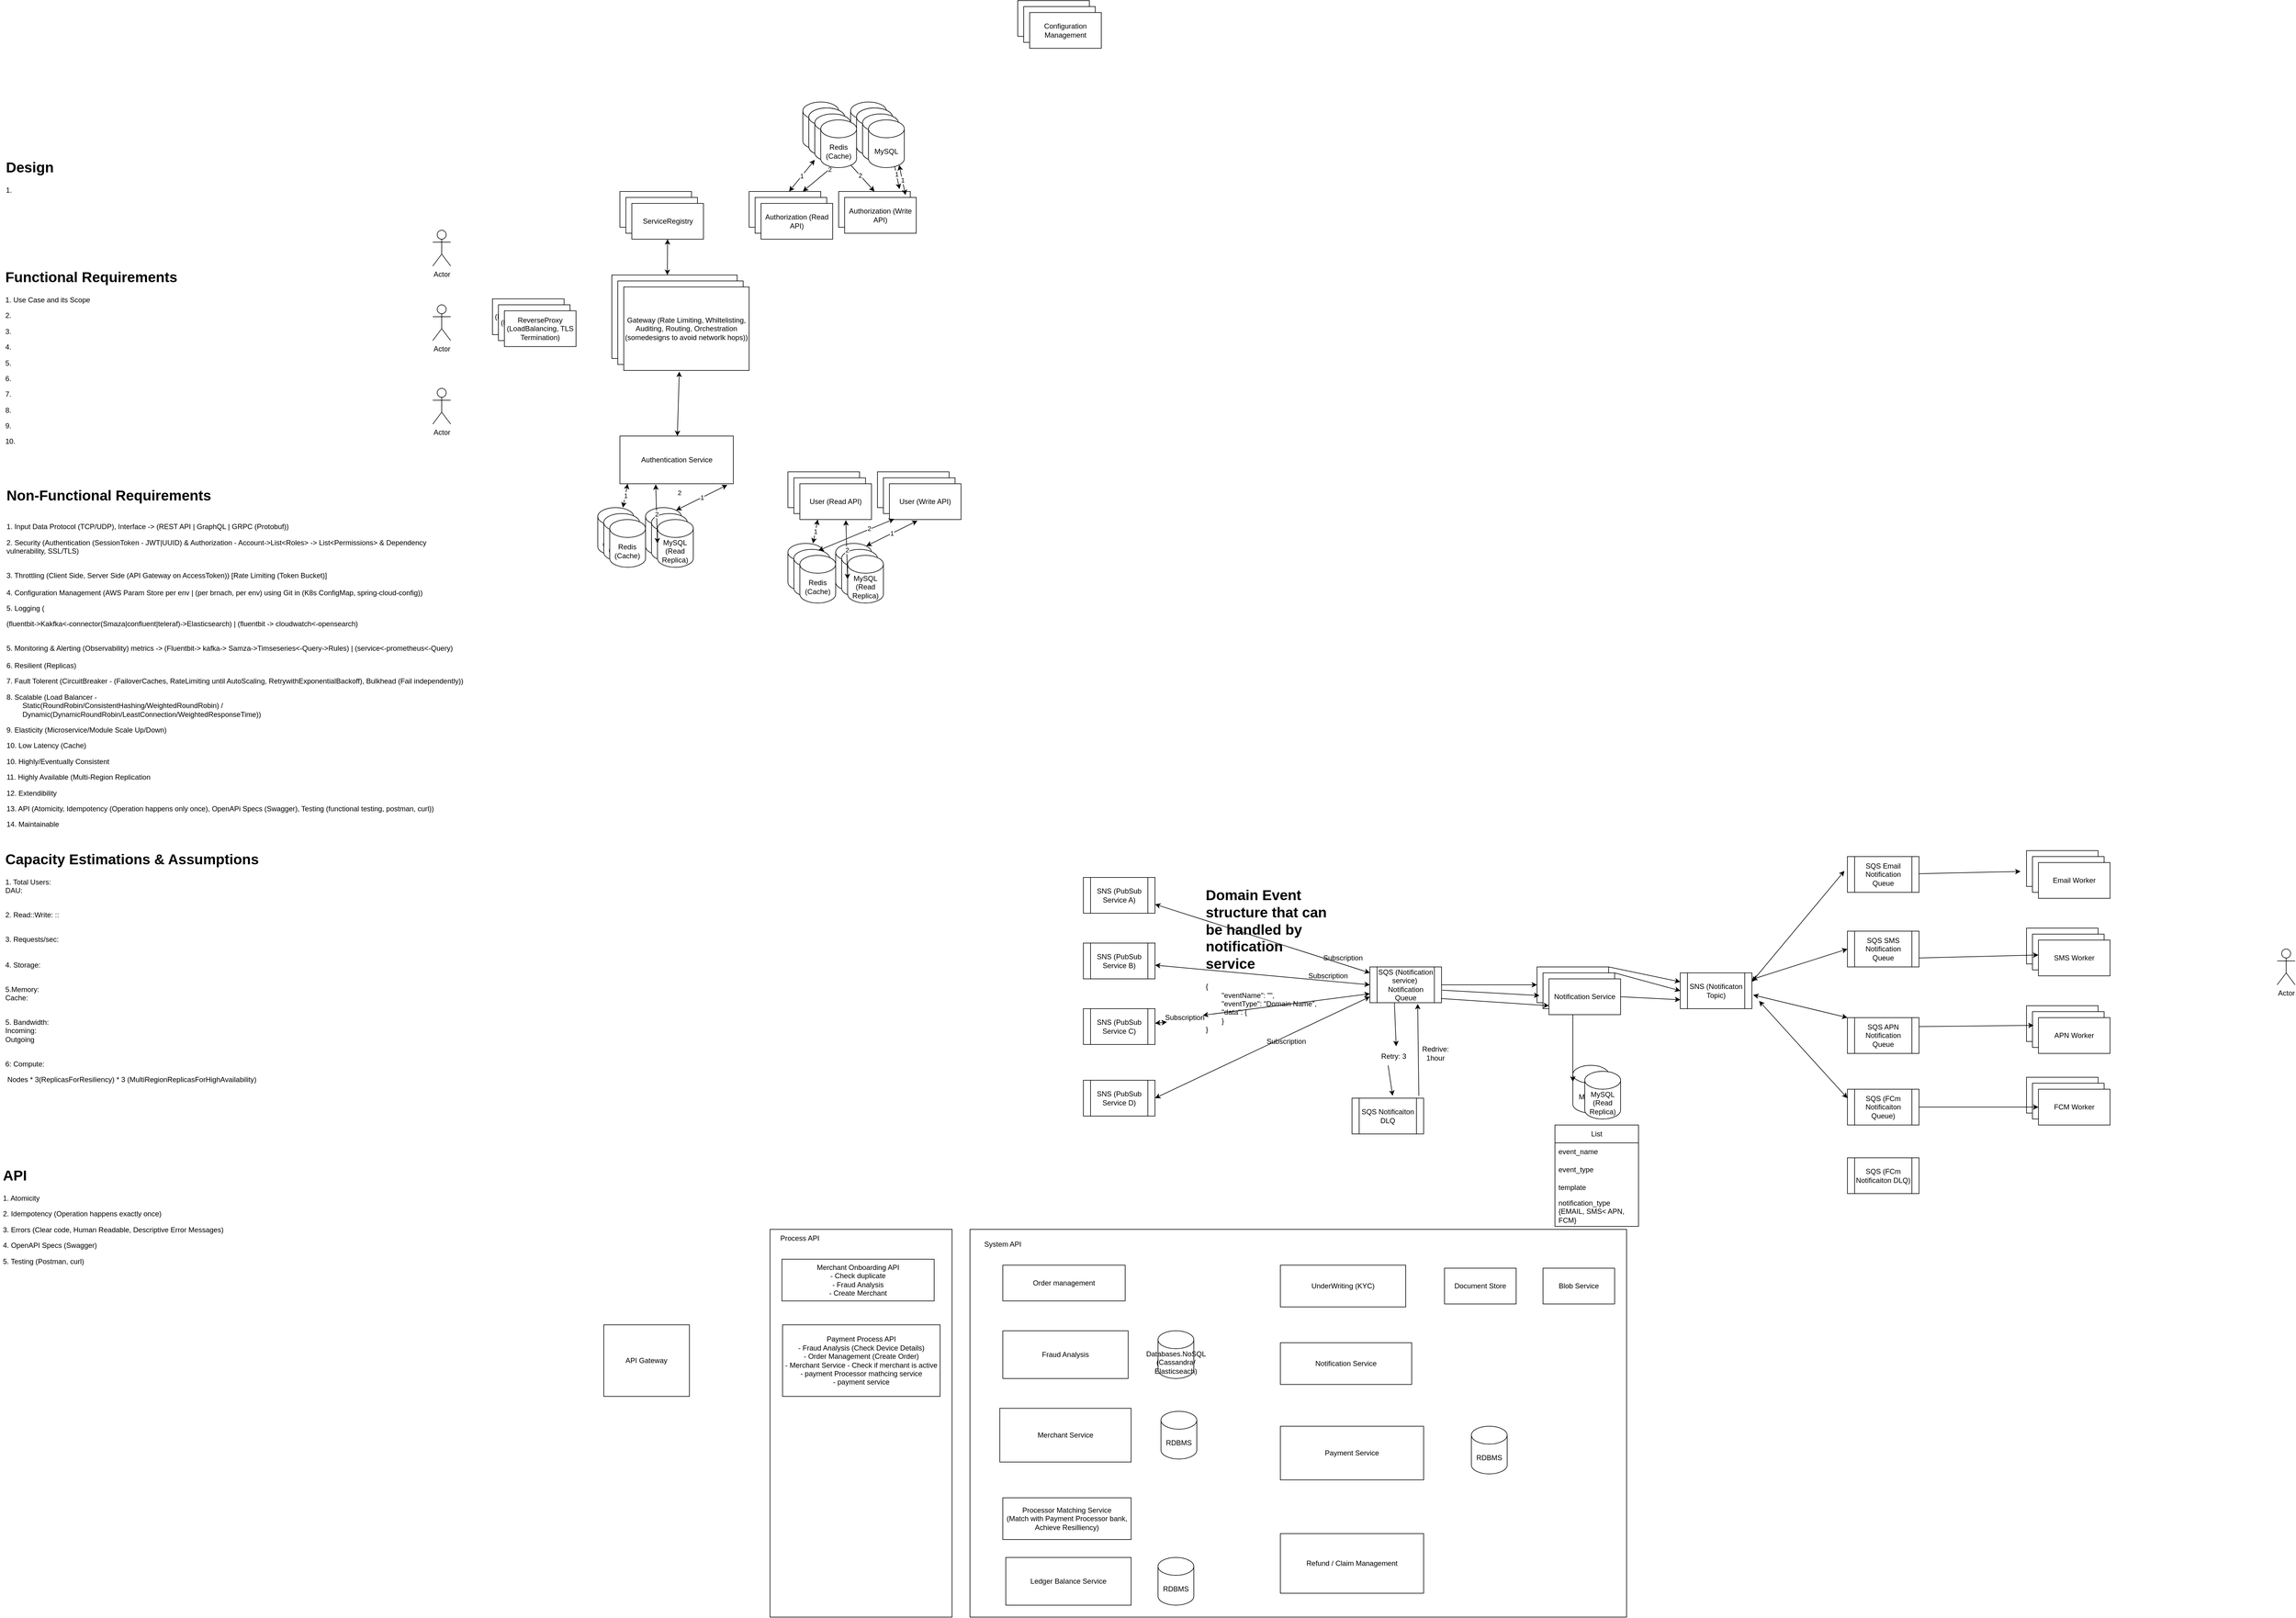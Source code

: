 <mxfile version="24.0.6" type="device">
  <diagram id="5IbY6chEuLYtdWxYGzNw" name="Page-1">
    <mxGraphModel dx="3064" dy="1893" grid="1" gridSize="10" guides="1" tooltips="1" connect="1" arrows="1" fold="1" page="1" pageScale="1" pageWidth="850" pageHeight="1100" math="0" shadow="0">
      <root>
        <mxCell id="0" />
        <mxCell id="1" parent="0" />
        <mxCell id="gwHCqsxIp7rP5MhEEpe_-1" value="API Gateway (Authentication)" style="rounded=0;whiteSpace=wrap;html=1;" parent="1" vertex="1">
          <mxGeometry x="170" y="160" width="210" height="140" as="geometry" />
        </mxCell>
        <mxCell id="gwHCqsxIp7rP5MhEEpe_-2" value="Authorization" style="rounded=0;whiteSpace=wrap;html=1;" parent="1" vertex="1">
          <mxGeometry x="550" y="20" width="120" height="60" as="geometry" />
        </mxCell>
        <mxCell id="gwHCqsxIp7rP5MhEEpe_-3" value="ServiceRegistry" style="rounded=0;whiteSpace=wrap;html=1;" parent="1" vertex="1">
          <mxGeometry x="183.52" y="20" width="120" height="60" as="geometry" />
        </mxCell>
        <mxCell id="gwHCqsxIp7rP5MhEEpe_-4" value="ReverseProxy (LoadBalancing, TLS Termination)" style="rounded=0;whiteSpace=wrap;html=1;" parent="1" vertex="1">
          <mxGeometry x="-30" y="200" width="120" height="60" as="geometry" />
        </mxCell>
        <mxCell id="gwHCqsxIp7rP5MhEEpe_-5" value="ReverseProxy (LoadBalancing, TLS Termination)" style="rounded=0;whiteSpace=wrap;html=1;" parent="1" vertex="1">
          <mxGeometry x="-20" y="210" width="120" height="60" as="geometry" />
        </mxCell>
        <mxCell id="gwHCqsxIp7rP5MhEEpe_-6" value="ReverseProxy (LoadBalancing, TLS Termination)" style="rounded=0;whiteSpace=wrap;html=1;" parent="1" vertex="1">
          <mxGeometry x="-10" y="220" width="120" height="60" as="geometry" />
        </mxCell>
        <mxCell id="gwHCqsxIp7rP5MhEEpe_-7" value="API Gateway (Authentication)" style="rounded=0;whiteSpace=wrap;html=1;" parent="1" vertex="1">
          <mxGeometry x="180" y="170" width="210" height="140" as="geometry" />
        </mxCell>
        <mxCell id="gwHCqsxIp7rP5MhEEpe_-8" value="Gateway (Rate Limiting, Whiltelisting, Auditing, Routing, Orchestration (somedesigns to avoid networlk hops))" style="rounded=0;whiteSpace=wrap;html=1;" parent="1" vertex="1">
          <mxGeometry x="190" y="180" width="210" height="140" as="geometry" />
        </mxCell>
        <mxCell id="gwHCqsxIp7rP5MhEEpe_-9" value="ServiceRegistry" style="rounded=0;whiteSpace=wrap;html=1;" parent="1" vertex="1">
          <mxGeometry x="193.52" y="30" width="120" height="60" as="geometry" />
        </mxCell>
        <mxCell id="gwHCqsxIp7rP5MhEEpe_-10" value="ServiceRegistry" style="rounded=0;whiteSpace=wrap;html=1;" parent="1" vertex="1">
          <mxGeometry x="203.52" y="40" width="120" height="60" as="geometry" />
        </mxCell>
        <mxCell id="gwHCqsxIp7rP5MhEEpe_-11" value="Authorization (Write API)" style="rounded=0;whiteSpace=wrap;html=1;" parent="1" vertex="1">
          <mxGeometry x="560" y="30" width="120" height="60" as="geometry" />
        </mxCell>
        <mxCell id="gwHCqsxIp7rP5MhEEpe_-13" value="User" style="rounded=0;whiteSpace=wrap;html=1;" parent="1" vertex="1">
          <mxGeometry x="465" y="490" width="120" height="60" as="geometry" />
        </mxCell>
        <mxCell id="gwHCqsxIp7rP5MhEEpe_-14" value="User" style="rounded=0;whiteSpace=wrap;html=1;" parent="1" vertex="1">
          <mxGeometry x="475" y="500" width="120" height="60" as="geometry" />
        </mxCell>
        <mxCell id="gwHCqsxIp7rP5MhEEpe_-15" value="User (Read API)" style="rounded=0;whiteSpace=wrap;html=1;" parent="1" vertex="1">
          <mxGeometry x="485" y="510" width="120" height="60" as="geometry" />
        </mxCell>
        <mxCell id="gwHCqsxIp7rP5MhEEpe_-16" value="MySQL" style="shape=cylinder3;whiteSpace=wrap;html=1;boundedLbl=1;backgroundOutline=1;size=15;" parent="1" vertex="1">
          <mxGeometry x="570" y="-130" width="60" height="80" as="geometry" />
        </mxCell>
        <mxCell id="gwHCqsxIp7rP5MhEEpe_-18" value="Redis (Cache)" style="shape=cylinder3;whiteSpace=wrap;html=1;boundedLbl=1;backgroundOutline=1;size=15;" parent="1" vertex="1">
          <mxGeometry x="490" y="-130" width="60" height="80" as="geometry" />
        </mxCell>
        <mxCell id="gwHCqsxIp7rP5MhEEpe_-22" value="MySQL" style="shape=cylinder3;whiteSpace=wrap;html=1;boundedLbl=1;backgroundOutline=1;size=15;" parent="1" vertex="1">
          <mxGeometry x="580" y="-120" width="60" height="80" as="geometry" />
        </mxCell>
        <mxCell id="gwHCqsxIp7rP5MhEEpe_-23" value="Redis (Cache)" style="shape=cylinder3;whiteSpace=wrap;html=1;boundedLbl=1;backgroundOutline=1;size=15;" parent="1" vertex="1">
          <mxGeometry x="500" y="-120" width="60" height="80" as="geometry" />
        </mxCell>
        <mxCell id="gwHCqsxIp7rP5MhEEpe_-24" value="MySQL" style="shape=cylinder3;whiteSpace=wrap;html=1;boundedLbl=1;backgroundOutline=1;size=15;" parent="1" vertex="1">
          <mxGeometry x="590" y="-110" width="60" height="80" as="geometry" />
        </mxCell>
        <mxCell id="gwHCqsxIp7rP5MhEEpe_-25" value="Redis (Cache)" style="shape=cylinder3;whiteSpace=wrap;html=1;boundedLbl=1;backgroundOutline=1;size=15;" parent="1" vertex="1">
          <mxGeometry x="510" y="-110" width="60" height="80" as="geometry" />
        </mxCell>
        <mxCell id="gwHCqsxIp7rP5MhEEpe_-55" value="Authorization" style="rounded=0;whiteSpace=wrap;html=1;" parent="1" vertex="1">
          <mxGeometry x="400" y="20" width="120" height="60" as="geometry" />
        </mxCell>
        <mxCell id="gwHCqsxIp7rP5MhEEpe_-56" value="Authorization" style="rounded=0;whiteSpace=wrap;html=1;" parent="1" vertex="1">
          <mxGeometry x="410" y="30" width="120" height="60" as="geometry" />
        </mxCell>
        <mxCell id="gwHCqsxIp7rP5MhEEpe_-57" value="Authorization (Read API)" style="rounded=0;whiteSpace=wrap;html=1;" parent="1" vertex="1">
          <mxGeometry x="420" y="40" width="120" height="60" as="geometry" />
        </mxCell>
        <mxCell id="gwHCqsxIp7rP5MhEEpe_-58" value="1" style="endArrow=classic;startArrow=classic;html=1;rounded=0;exitX=0.85;exitY=-0.067;exitDx=0;exitDy=0;exitPerimeter=0;entryX=0.855;entryY=1;entryDx=0;entryDy=-4.35;entryPerimeter=0;" parent="1" source="gwHCqsxIp7rP5MhEEpe_-2" target="gwHCqsxIp7rP5MhEEpe_-24" edge="1">
          <mxGeometry width="50" height="50" relative="1" as="geometry">
            <mxPoint x="660" y="-30" as="sourcePoint" />
            <mxPoint x="710" y="-80" as="targetPoint" />
          </mxGeometry>
        </mxCell>
        <mxCell id="gwHCqsxIp7rP5MhEEpe_-59" value="1" style="endArrow=classic;startArrow=classic;html=1;rounded=0;exitX=0.558;exitY=0;exitDx=0;exitDy=0;exitPerimeter=0;" parent="1" source="gwHCqsxIp7rP5MhEEpe_-55" target="gwHCqsxIp7rP5MhEEpe_-25" edge="1">
          <mxGeometry width="50" height="50" relative="1" as="geometry">
            <mxPoint x="660" y="-30" as="sourcePoint" />
            <mxPoint x="710" y="-80" as="targetPoint" />
          </mxGeometry>
        </mxCell>
        <mxCell id="gwHCqsxIp7rP5MhEEpe_-60" value="2" style="endArrow=classic;startArrow=classic;html=1;rounded=0;exitX=0.75;exitY=0;exitDx=0;exitDy=0;entryX=0;entryY=1;entryDx=0;entryDy=-15;entryPerimeter=0;" parent="1" source="gwHCqsxIp7rP5MhEEpe_-55" target="gwHCqsxIp7rP5MhEEpe_-22" edge="1">
          <mxGeometry width="50" height="50" relative="1" as="geometry">
            <mxPoint x="660" y="-30" as="sourcePoint" />
            <mxPoint x="710" y="-80" as="targetPoint" />
          </mxGeometry>
        </mxCell>
        <mxCell id="gwHCqsxIp7rP5MhEEpe_-61" value="2" style="endArrow=classic;startArrow=classic;html=1;rounded=0;exitX=0.5;exitY=0;exitDx=0;exitDy=0;entryX=0.855;entryY=1;entryDx=0;entryDy=-4.35;entryPerimeter=0;" parent="1" source="gwHCqsxIp7rP5MhEEpe_-2" target="gwHCqsxIp7rP5MhEEpe_-25" edge="1">
          <mxGeometry width="50" height="50" relative="1" as="geometry">
            <mxPoint x="660" y="-30" as="sourcePoint" />
            <mxPoint x="710" y="-80" as="targetPoint" />
          </mxGeometry>
        </mxCell>
        <mxCell id="gwHCqsxIp7rP5MhEEpe_-63" value="MySQL" style="shape=cylinder3;whiteSpace=wrap;html=1;boundedLbl=1;backgroundOutline=1;size=15;" parent="1" vertex="1">
          <mxGeometry x="580" y="-120" width="60" height="80" as="geometry" />
        </mxCell>
        <mxCell id="gwHCqsxIp7rP5MhEEpe_-64" value="Redis (Cache)" style="shape=cylinder3;whiteSpace=wrap;html=1;boundedLbl=1;backgroundOutline=1;size=15;" parent="1" vertex="1">
          <mxGeometry x="500" y="-120" width="60" height="80" as="geometry" />
        </mxCell>
        <mxCell id="gwHCqsxIp7rP5MhEEpe_-65" value="MySQL" style="shape=cylinder3;whiteSpace=wrap;html=1;boundedLbl=1;backgroundOutline=1;size=15;" parent="1" vertex="1">
          <mxGeometry x="590" y="-110" width="60" height="80" as="geometry" />
        </mxCell>
        <mxCell id="gwHCqsxIp7rP5MhEEpe_-66" value="Redis (Cache)" style="shape=cylinder3;whiteSpace=wrap;html=1;boundedLbl=1;backgroundOutline=1;size=15;" parent="1" vertex="1">
          <mxGeometry x="510" y="-110" width="60" height="80" as="geometry" />
        </mxCell>
        <mxCell id="gwHCqsxIp7rP5MhEEpe_-67" value="MySQL" style="shape=cylinder3;whiteSpace=wrap;html=1;boundedLbl=1;backgroundOutline=1;size=15;" parent="1" vertex="1">
          <mxGeometry x="600" y="-100" width="60" height="80" as="geometry" />
        </mxCell>
        <mxCell id="gwHCqsxIp7rP5MhEEpe_-68" value="Redis (Cache)" style="shape=cylinder3;whiteSpace=wrap;html=1;boundedLbl=1;backgroundOutline=1;size=15;" parent="1" vertex="1">
          <mxGeometry x="520" y="-100" width="60" height="80" as="geometry" />
        </mxCell>
        <mxCell id="gwHCqsxIp7rP5MhEEpe_-69" value="1" style="endArrow=classic;startArrow=classic;html=1;rounded=0;exitX=0.85;exitY=-0.067;exitDx=0;exitDy=0;exitPerimeter=0;entryX=0.855;entryY=1;entryDx=0;entryDy=-4.35;entryPerimeter=0;" parent="1" target="gwHCqsxIp7rP5MhEEpe_-67" edge="1">
          <mxGeometry width="50" height="50" relative="1" as="geometry">
            <mxPoint x="662" y="25.98" as="sourcePoint" />
            <mxPoint x="720" y="-70" as="targetPoint" />
          </mxGeometry>
        </mxCell>
        <mxCell id="gwHCqsxIp7rP5MhEEpe_-70" value="MySQL" style="shape=cylinder3;whiteSpace=wrap;html=1;boundedLbl=1;backgroundOutline=1;size=15;" parent="1" vertex="1">
          <mxGeometry x="545" y="610" width="60" height="80" as="geometry" />
        </mxCell>
        <mxCell id="gwHCqsxIp7rP5MhEEpe_-71" value="Redis (Cache)" style="shape=cylinder3;whiteSpace=wrap;html=1;boundedLbl=1;backgroundOutline=1;size=15;" parent="1" vertex="1">
          <mxGeometry x="465" y="610" width="60" height="80" as="geometry" />
        </mxCell>
        <mxCell id="gwHCqsxIp7rP5MhEEpe_-72" value="MySQL" style="shape=cylinder3;whiteSpace=wrap;html=1;boundedLbl=1;backgroundOutline=1;size=15;" parent="1" vertex="1">
          <mxGeometry x="555" y="620" width="60" height="80" as="geometry" />
        </mxCell>
        <mxCell id="gwHCqsxIp7rP5MhEEpe_-73" value="Redis (Cache)" style="shape=cylinder3;whiteSpace=wrap;html=1;boundedLbl=1;backgroundOutline=1;size=15;" parent="1" vertex="1">
          <mxGeometry x="475" y="620" width="60" height="80" as="geometry" />
        </mxCell>
        <mxCell id="gwHCqsxIp7rP5MhEEpe_-74" value="MySQL (Read Replica)" style="shape=cylinder3;whiteSpace=wrap;html=1;boundedLbl=1;backgroundOutline=1;size=15;" parent="1" vertex="1">
          <mxGeometry x="565" y="630" width="60" height="80" as="geometry" />
        </mxCell>
        <mxCell id="gwHCqsxIp7rP5MhEEpe_-75" value="Redis (Cache)" style="shape=cylinder3;whiteSpace=wrap;html=1;boundedLbl=1;backgroundOutline=1;size=15;" parent="1" vertex="1">
          <mxGeometry x="485" y="630" width="60" height="80" as="geometry" />
        </mxCell>
        <mxCell id="gwHCqsxIp7rP5MhEEpe_-77" value="1" style="endArrow=classic;startArrow=classic;html=1;rounded=0;exitX=0.7;exitY=0;exitDx=0;exitDy=0;exitPerimeter=0;entryX=0.25;entryY=1;entryDx=0;entryDy=0;" parent="1" source="gwHCqsxIp7rP5MhEEpe_-71" target="gwHCqsxIp7rP5MhEEpe_-15" edge="1">
          <mxGeometry width="50" height="50" relative="1" as="geometry">
            <mxPoint x="965" y="460" as="sourcePoint" />
            <mxPoint x="1015" y="410" as="targetPoint" />
          </mxGeometry>
        </mxCell>
        <mxCell id="gwHCqsxIp7rP5MhEEpe_-79" value="User" style="rounded=0;whiteSpace=wrap;html=1;" parent="1" vertex="1">
          <mxGeometry x="615" y="490" width="120" height="60" as="geometry" />
        </mxCell>
        <mxCell id="gwHCqsxIp7rP5MhEEpe_-80" value="User" style="rounded=0;whiteSpace=wrap;html=1;" parent="1" vertex="1">
          <mxGeometry x="625" y="500" width="120" height="60" as="geometry" />
        </mxCell>
        <mxCell id="gwHCqsxIp7rP5MhEEpe_-81" value="User (Write API)" style="rounded=0;whiteSpace=wrap;html=1;" parent="1" vertex="1">
          <mxGeometry x="635" y="510" width="120" height="60" as="geometry" />
        </mxCell>
        <mxCell id="gwHCqsxIp7rP5MhEEpe_-82" value="1" style="endArrow=classic;startArrow=classic;html=1;rounded=0;exitX=0.855;exitY=0;exitDx=0;exitDy=4.35;exitPerimeter=0;entryX=0.392;entryY=1.033;entryDx=0;entryDy=0;entryPerimeter=0;" parent="1" source="gwHCqsxIp7rP5MhEEpe_-70" target="gwHCqsxIp7rP5MhEEpe_-81" edge="1">
          <mxGeometry width="50" height="50" relative="1" as="geometry">
            <mxPoint x="965" y="550" as="sourcePoint" />
            <mxPoint x="1015" y="500" as="targetPoint" />
          </mxGeometry>
        </mxCell>
        <mxCell id="gwHCqsxIp7rP5MhEEpe_-83" value="2" style="endArrow=classic;startArrow=classic;html=1;rounded=0;entryX=0.642;entryY=1.017;entryDx=0;entryDy=0;entryPerimeter=0;exitX=0;exitY=0.5;exitDx=0;exitDy=0;exitPerimeter=0;" parent="1" source="gwHCqsxIp7rP5MhEEpe_-74" target="gwHCqsxIp7rP5MhEEpe_-15" edge="1">
          <mxGeometry width="50" height="50" relative="1" as="geometry">
            <mxPoint x="965" y="550" as="sourcePoint" />
            <mxPoint x="1015" y="500" as="targetPoint" />
          </mxGeometry>
        </mxCell>
        <mxCell id="gwHCqsxIp7rP5MhEEpe_-84" value="" style="endArrow=classic;startArrow=classic;html=1;rounded=0;exitX=0.683;exitY=0.025;exitDx=0;exitDy=0;exitPerimeter=0;entryX=0.067;entryY=0.983;entryDx=0;entryDy=0;entryPerimeter=0;" parent="1" source="gwHCqsxIp7rP5MhEEpe_-73" target="gwHCqsxIp7rP5MhEEpe_-81" edge="1">
          <mxGeometry width="50" height="50" relative="1" as="geometry">
            <mxPoint x="965" y="550" as="sourcePoint" />
            <mxPoint x="1015" y="500" as="targetPoint" />
          </mxGeometry>
        </mxCell>
        <mxCell id="gwHCqsxIp7rP5MhEEpe_-85" value="2" style="edgeLabel;html=1;align=center;verticalAlign=middle;resizable=0;points=[];" parent="gwHCqsxIp7rP5MhEEpe_-84" vertex="1" connectable="0">
          <mxGeometry x="0.352" y="2" relative="1" as="geometry">
            <mxPoint as="offset" />
          </mxGeometry>
        </mxCell>
        <mxCell id="gwHCqsxIp7rP5MhEEpe_-108" value="Authentication Service" style="rounded=0;whiteSpace=wrap;html=1;" parent="1" vertex="1">
          <mxGeometry x="183.52" y="430" width="190" height="80" as="geometry" />
        </mxCell>
        <mxCell id="gwHCqsxIp7rP5MhEEpe_-109" value="MySQL" style="shape=cylinder3;whiteSpace=wrap;html=1;boundedLbl=1;backgroundOutline=1;size=15;" parent="1" vertex="1">
          <mxGeometry x="226.48" y="550" width="60" height="80" as="geometry" />
        </mxCell>
        <mxCell id="gwHCqsxIp7rP5MhEEpe_-110" value="Redis (Cache)" style="shape=cylinder3;whiteSpace=wrap;html=1;boundedLbl=1;backgroundOutline=1;size=15;" parent="1" vertex="1">
          <mxGeometry x="146.48" y="550" width="60" height="80" as="geometry" />
        </mxCell>
        <mxCell id="gwHCqsxIp7rP5MhEEpe_-111" value="MySQL" style="shape=cylinder3;whiteSpace=wrap;html=1;boundedLbl=1;backgroundOutline=1;size=15;" parent="1" vertex="1">
          <mxGeometry x="236.48" y="560" width="60" height="80" as="geometry" />
        </mxCell>
        <mxCell id="gwHCqsxIp7rP5MhEEpe_-112" value="Redis (Cache)" style="shape=cylinder3;whiteSpace=wrap;html=1;boundedLbl=1;backgroundOutline=1;size=15;" parent="1" vertex="1">
          <mxGeometry x="156.48" y="560" width="60" height="80" as="geometry" />
        </mxCell>
        <mxCell id="gwHCqsxIp7rP5MhEEpe_-113" value="MySQL (Read Replica)" style="shape=cylinder3;whiteSpace=wrap;html=1;boundedLbl=1;backgroundOutline=1;size=15;" parent="1" vertex="1">
          <mxGeometry x="246.48" y="570" width="60" height="80" as="geometry" />
        </mxCell>
        <mxCell id="gwHCqsxIp7rP5MhEEpe_-114" value="Redis (Cache)" style="shape=cylinder3;whiteSpace=wrap;html=1;boundedLbl=1;backgroundOutline=1;size=15;" parent="1" vertex="1">
          <mxGeometry x="166.48" y="570" width="60" height="80" as="geometry" />
        </mxCell>
        <mxCell id="gwHCqsxIp7rP5MhEEpe_-115" value="1" style="endArrow=classic;startArrow=classic;html=1;rounded=0;exitX=0.7;exitY=0;exitDx=0;exitDy=0;exitPerimeter=0;entryX=0.25;entryY=1;entryDx=0;entryDy=0;" parent="1" source="gwHCqsxIp7rP5MhEEpe_-110" edge="1">
          <mxGeometry width="50" height="50" relative="1" as="geometry">
            <mxPoint x="646.48" y="400" as="sourcePoint" />
            <mxPoint x="196.48" y="510" as="targetPoint" />
          </mxGeometry>
        </mxCell>
        <mxCell id="gwHCqsxIp7rP5MhEEpe_-116" value="1" style="endArrow=classic;startArrow=classic;html=1;rounded=0;exitX=0.855;exitY=0;exitDx=0;exitDy=4.35;exitPerimeter=0;entryX=0.392;entryY=1.033;entryDx=0;entryDy=0;entryPerimeter=0;" parent="1" source="gwHCqsxIp7rP5MhEEpe_-109" edge="1">
          <mxGeometry width="50" height="50" relative="1" as="geometry">
            <mxPoint x="646.48" y="490" as="sourcePoint" />
            <mxPoint x="363.52" y="511.98" as="targetPoint" />
          </mxGeometry>
        </mxCell>
        <mxCell id="gwHCqsxIp7rP5MhEEpe_-117" value="2" style="endArrow=classic;startArrow=classic;html=1;rounded=0;entryX=0.642;entryY=1.017;entryDx=0;entryDy=0;entryPerimeter=0;exitX=0;exitY=0.5;exitDx=0;exitDy=0;exitPerimeter=0;" parent="1" source="gwHCqsxIp7rP5MhEEpe_-113" edge="1">
          <mxGeometry width="50" height="50" relative="1" as="geometry">
            <mxPoint x="646.48" y="490" as="sourcePoint" />
            <mxPoint x="243.52" y="511.02" as="targetPoint" />
          </mxGeometry>
        </mxCell>
        <mxCell id="gwHCqsxIp7rP5MhEEpe_-118" value="2" style="edgeLabel;html=1;align=center;verticalAlign=middle;resizable=0;points=[];" parent="1" vertex="1" connectable="0">
          <mxGeometry x="282.517" y="524.34" as="geometry" />
        </mxCell>
        <mxCell id="gwHCqsxIp7rP5MhEEpe_-119" value="" style="endArrow=classic;startArrow=classic;html=1;rounded=0;exitX=0.443;exitY=0;exitDx=0;exitDy=0;exitPerimeter=0;" parent="1" source="gwHCqsxIp7rP5MhEEpe_-1" target="gwHCqsxIp7rP5MhEEpe_-10" edge="1">
          <mxGeometry width="50" height="50" relative="1" as="geometry">
            <mxPoint x="670" y="270" as="sourcePoint" />
            <mxPoint x="720" y="220" as="targetPoint" />
          </mxGeometry>
        </mxCell>
        <mxCell id="kbgFcAGoHfSZG_7xuQN--1" value="&lt;h1&gt;Functional Requirements&lt;br&gt;&lt;/h1&gt;&lt;p&gt;1. Use Case and its Scope&lt;/p&gt;&lt;p&gt;2.&lt;/p&gt;&lt;p&gt;3.&lt;/p&gt;&lt;p&gt;4.&lt;/p&gt;&lt;p&gt;5.&lt;/p&gt;&lt;p&gt;6.&lt;/p&gt;&lt;p&gt;7.&lt;/p&gt;&lt;p&gt;8.&lt;/p&gt;&lt;p&gt;9.&lt;/p&gt;&lt;p&gt;10.&lt;/p&gt;&lt;p&gt;&lt;br&gt;&lt;/p&gt;" style="text;html=1;strokeColor=none;fillColor=none;spacing=5;spacingTop=-20;whiteSpace=wrap;overflow=hidden;rounded=0;" parent="1" vertex="1">
          <mxGeometry x="-851" y="144" width="650" height="355" as="geometry" />
        </mxCell>
        <mxCell id="kbgFcAGoHfSZG_7xuQN--2" value="&lt;h1&gt;Non-Functional Requirements&lt;br&gt;&lt;/h1&gt;&lt;div&gt;&lt;br&gt;&lt;/div&gt;&lt;div&gt;1. Input Data Protocol (TCP/UDP), Interface -&amp;gt; (REST API | GraphQL | GRPC (Protobuf))&lt;/div&gt;&lt;p&gt;2. Security (Authentication (SessionToken - JWT|UUID) &amp;amp; Authorization - Account-&amp;gt;List&amp;lt;Roles&amp;gt; -&amp;gt; List&amp;lt;Permissions&amp;gt; &amp;amp; Dependency vulnerability, SSL/TLS)&lt;/p&gt;&lt;p&gt;&lt;br&gt;3. Throttling (Client Side, Server Side (API Gateway on AccessToken)) [Rate Limiting (Token Bucket)]&lt;br&gt;&lt;br&gt;4. Configuration Management (AWS Param Store per env | (per brnach, per env) using Git in (K8s ConfigMap, spring-cloud-config))&lt;/p&gt;&lt;p&gt;5. Logging (&amp;nbsp;&amp;nbsp;&lt;/p&gt;(fluentbit-&amp;gt;Kakfka&amp;lt;-connector(Smaza|confluent|teleraf)-&amp;gt;Elasticsearch) | (fluentbit -&amp;gt; cloudwatch&amp;lt;-opensearch&lt;span style=&quot;background-color: initial;&quot;&gt;)&lt;/span&gt;&lt;br&gt;&lt;p&gt;&lt;br&gt;5. Monitoring &amp;amp; Alerting (Observability) metrics -&amp;gt; (Fluentbit-&amp;gt; kafka-&amp;gt; Samza-&amp;gt;Timseseries&amp;lt;-Query-&amp;gt;Rules) | (service&amp;lt;-prometheus&amp;lt;-Query)&lt;br&gt;&lt;br&gt;6. Resilient (Replicas)&lt;br&gt;&lt;/p&gt;&lt;p&gt;7. Fault Tolerent (CircuitBreaker - (FailoverCaches, RateLimiting until AutoScaling, RetrywithExponentialBackoff), Bulkhead (Fail independently))&lt;br&gt;&lt;/p&gt;&lt;p&gt;8. Scalable (Load Balancer -&amp;nbsp;&lt;br&gt;&lt;span style=&quot;background-color: initial;&quot;&gt;&lt;span style=&quot;white-space: pre;&quot;&gt;&#x9;&lt;/span&gt;Static(RoundRobin/ConsistentHashing/WeightedRoundRobin) / &lt;br&gt;&lt;span style=&quot;white-space: pre;&quot;&gt;&#x9;&lt;/span&gt;Dynamic(DynamicRoundRobin/LeastConnection/WeightedResponseTime))&lt;/span&gt;&lt;/p&gt;&lt;p&gt;9. Elasticity (Microservice/Module Scale Up/Down)&lt;br&gt;&lt;/p&gt;&lt;p&gt;10. Low Latency (Cache)&lt;br&gt;&lt;/p&gt;&lt;p&gt;10. Highly/Eventually Consistent&lt;/p&gt;&lt;p&gt;11. Highly Available (Multi-Region Replication&lt;/p&gt;&lt;p&gt;12. Extendibility&lt;br&gt;&lt;/p&gt;&lt;p&gt;13. API (Atomicity, Idempotency (Operation happens only once), OpenAPi Specs (Swagger), Testing (functional testing, postman, curl))&lt;/p&gt;&lt;p&gt;14. Maintainable&lt;/p&gt;&lt;p&gt;&lt;br&gt;&lt;/p&gt;" style="text;html=1;strokeColor=none;fillColor=none;spacing=5;spacingTop=-20;whiteSpace=wrap;overflow=hidden;rounded=0;" parent="1" vertex="1">
          <mxGeometry x="-849" y="510" width="779" height="590" as="geometry" />
        </mxCell>
        <mxCell id="kbgFcAGoHfSZG_7xuQN--3" value="&lt;h1&gt;Design&lt;br&gt;&lt;/h1&gt;&lt;p&gt;1.&lt;/p&gt;" style="text;html=1;strokeColor=none;fillColor=none;spacing=5;spacingTop=-20;whiteSpace=wrap;overflow=hidden;rounded=0;" parent="1" vertex="1">
          <mxGeometry x="-850" y="-40" width="720" height="160" as="geometry" />
        </mxCell>
        <mxCell id="kbgFcAGoHfSZG_7xuQN--4" value="Actor" style="shape=umlActor;verticalLabelPosition=bottom;verticalAlign=top;html=1;outlineConnect=0;" parent="1" vertex="1">
          <mxGeometry x="-130" y="210" width="30" height="60" as="geometry" />
        </mxCell>
        <mxCell id="kbgFcAGoHfSZG_7xuQN--5" value="Actor" style="shape=umlActor;verticalLabelPosition=bottom;verticalAlign=top;html=1;outlineConnect=0;" parent="1" vertex="1">
          <mxGeometry x="-130" y="350" width="30" height="60" as="geometry" />
        </mxCell>
        <mxCell id="kbgFcAGoHfSZG_7xuQN--6" value="Actor" style="shape=umlActor;verticalLabelPosition=bottom;verticalAlign=top;html=1;outlineConnect=0;" parent="1" vertex="1">
          <mxGeometry x="-130" y="85" width="30" height="60" as="geometry" />
        </mxCell>
        <mxCell id="kbgFcAGoHfSZG_7xuQN--11" value="Configuration Management" style="rounded=0;whiteSpace=wrap;html=1;" parent="1" vertex="1">
          <mxGeometry x="850" y="-300" width="120" height="60" as="geometry" />
        </mxCell>
        <mxCell id="kbgFcAGoHfSZG_7xuQN--12" value="Configuration Management" style="rounded=0;whiteSpace=wrap;html=1;" parent="1" vertex="1">
          <mxGeometry x="860" y="-290" width="120" height="60" as="geometry" />
        </mxCell>
        <mxCell id="kbgFcAGoHfSZG_7xuQN--13" value="Configuration Management" style="rounded=0;whiteSpace=wrap;html=1;" parent="1" vertex="1">
          <mxGeometry x="870" y="-280" width="120" height="60" as="geometry" />
        </mxCell>
        <mxCell id="kbgFcAGoHfSZG_7xuQN--14" value="" style="endArrow=classic;startArrow=classic;html=1;rounded=0;entryX=0.443;entryY=1.014;entryDx=0;entryDy=0;entryPerimeter=0;" parent="1" source="gwHCqsxIp7rP5MhEEpe_-108" target="gwHCqsxIp7rP5MhEEpe_-8" edge="1">
          <mxGeometry width="50" height="50" relative="1" as="geometry">
            <mxPoint x="600" y="470" as="sourcePoint" />
            <mxPoint x="650" y="420" as="targetPoint" />
          </mxGeometry>
        </mxCell>
        <mxCell id="kbgFcAGoHfSZG_7xuQN--94" value="&lt;h1&gt;Capacity Estimations &amp;amp; Assumptions&lt;br&gt;&lt;/h1&gt;&lt;p&gt;1. Total Users:&lt;br&gt;DAU: &lt;br&gt;&lt;br&gt;&lt;/p&gt;&lt;p&gt;2. Read::Write: ::&lt;br&gt;&lt;br&gt;&lt;/p&gt;&lt;p&gt;3. Requests/sec:&lt;br&gt;&lt;br&gt;&lt;br&gt; 4. Storage:&lt;br&gt;&lt;br&gt; &lt;/p&gt;&lt;p&gt;5.Memory:&lt;br&gt;Cache:&lt;br&gt;&lt;br&gt;&lt;/p&gt;&lt;p&gt;5. Bandwidth:&lt;br&gt;Incoming:&lt;br&gt;Outgoing&lt;/p&gt;&lt;p&gt;&lt;br&gt;6: Compute:&lt;/p&gt;&lt;p&gt;&amp;nbsp;Nodes * 3(ReplicasForResiliency) * 3 (MultiRegionReplicasForHighAvailability)&lt;br&gt;&lt;/p&gt;" style="text;html=1;strokeColor=none;fillColor=none;spacing=5;spacingTop=-20;whiteSpace=wrap;overflow=hidden;rounded=0;" parent="1" vertex="1">
          <mxGeometry x="-851" y="1120" width="630" height="540" as="geometry" />
        </mxCell>
        <mxCell id="kb_eebOLBFyuU_Tj5Dm--1" value="API Gateway" style="rounded=0;whiteSpace=wrap;html=1;" parent="1" vertex="1">
          <mxGeometry x="156.48" y="1920" width="143.52" height="120" as="geometry" />
        </mxCell>
        <mxCell id="kb_eebOLBFyuU_Tj5Dm--2" value="" style="rounded=0;whiteSpace=wrap;html=1;" parent="1" vertex="1">
          <mxGeometry x="435" y="1760" width="305" height="650" as="geometry" />
        </mxCell>
        <mxCell id="kb_eebOLBFyuU_Tj5Dm--3" value="" style="rounded=0;whiteSpace=wrap;html=1;" parent="1" vertex="1">
          <mxGeometry x="770" y="1760" width="1100" height="650" as="geometry" />
        </mxCell>
        <mxCell id="kb_eebOLBFyuU_Tj5Dm--4" value="Process API" style="text;html=1;strokeColor=none;fillColor=none;align=center;verticalAlign=middle;whiteSpace=wrap;rounded=0;" parent="1" vertex="1">
          <mxGeometry x="435" y="1760" width="100" height="30" as="geometry" />
        </mxCell>
        <mxCell id="kb_eebOLBFyuU_Tj5Dm--5" value="System API" style="text;html=1;strokeColor=none;fillColor=none;align=center;verticalAlign=middle;whiteSpace=wrap;rounded=0;" parent="1" vertex="1">
          <mxGeometry x="780" y="1770" width="90" height="30" as="geometry" />
        </mxCell>
        <mxCell id="kb_eebOLBFyuU_Tj5Dm--7" value="Merchant Onboarding API&lt;br&gt;- Check duplicate&lt;br&gt;&lt;div&gt;- Fraud Analysis&lt;/div&gt;&lt;div&gt;- Create Merchant&lt;br&gt;&lt;/div&gt;" style="rounded=0;whiteSpace=wrap;html=1;" parent="1" vertex="1">
          <mxGeometry x="455" y="1810" width="255" height="70" as="geometry" />
        </mxCell>
        <mxCell id="kb_eebOLBFyuU_Tj5Dm--8" value="Payment Process API&lt;br&gt;&lt;div&gt;- Fraud Analysis (Check Device Details)&lt;/div&gt;&lt;div&gt;- Order Management (Create Order)&lt;br&gt;- Merchant Service - Check if merchant is active&lt;br&gt;- payment Processor mathcing service&lt;br&gt;- payment service&lt;br&gt;&lt;/div&gt;" style="rounded=0;whiteSpace=wrap;html=1;" parent="1" vertex="1">
          <mxGeometry x="456" y="1920" width="264" height="120" as="geometry" />
        </mxCell>
        <mxCell id="kb_eebOLBFyuU_Tj5Dm--9" value="Fraud Analysis" style="rounded=0;whiteSpace=wrap;html=1;" parent="1" vertex="1">
          <mxGeometry x="825" y="1930" width="210" height="80" as="geometry" />
        </mxCell>
        <mxCell id="kb_eebOLBFyuU_Tj5Dm--10" value="Order management" style="rounded=0;whiteSpace=wrap;html=1;" parent="1" vertex="1">
          <mxGeometry x="825" y="1820" width="205" height="60" as="geometry" />
        </mxCell>
        <mxCell id="kb_eebOLBFyuU_Tj5Dm--11" value="Databases.NoSQL (Cassandra/&lt;br&gt;Elasticseach)" style="shape=cylinder3;whiteSpace=wrap;html=1;boundedLbl=1;backgroundOutline=1;size=15;" parent="1" vertex="1">
          <mxGeometry x="1085" y="1930" width="60" height="80" as="geometry" />
        </mxCell>
        <mxCell id="kb_eebOLBFyuU_Tj5Dm--12" value="Merchant Service" style="rounded=0;whiteSpace=wrap;html=1;" parent="1" vertex="1">
          <mxGeometry x="820" y="2060" width="220" height="90" as="geometry" />
        </mxCell>
        <mxCell id="kb_eebOLBFyuU_Tj5Dm--13" value="RDBMS" style="shape=cylinder3;whiteSpace=wrap;html=1;boundedLbl=1;backgroundOutline=1;size=15;" parent="1" vertex="1">
          <mxGeometry x="1090" y="2065" width="60" height="80" as="geometry" />
        </mxCell>
        <mxCell id="kb_eebOLBFyuU_Tj5Dm--14" value="Processor Matching Service &lt;br&gt;(Match with Payment Processor bank,&lt;br&gt;Achieve Resilliency)" style="rounded=0;whiteSpace=wrap;html=1;" parent="1" vertex="1">
          <mxGeometry x="825" y="2210" width="215" height="70" as="geometry" />
        </mxCell>
        <mxCell id="kb_eebOLBFyuU_Tj5Dm--15" value="UnderWriting (KYC)" style="rounded=0;whiteSpace=wrap;html=1;" parent="1" vertex="1">
          <mxGeometry x="1290" y="1820" width="210" height="70" as="geometry" />
        </mxCell>
        <mxCell id="kb_eebOLBFyuU_Tj5Dm--16" value="Notification Service" style="rounded=0;whiteSpace=wrap;html=1;" parent="1" vertex="1">
          <mxGeometry x="1290" y="1950" width="220" height="70" as="geometry" />
        </mxCell>
        <mxCell id="kb_eebOLBFyuU_Tj5Dm--18" value="Payment Service" style="rounded=0;whiteSpace=wrap;html=1;" parent="1" vertex="1">
          <mxGeometry x="1290" y="2090" width="240" height="90" as="geometry" />
        </mxCell>
        <mxCell id="kb_eebOLBFyuU_Tj5Dm--19" value="Document Store" style="rounded=0;whiteSpace=wrap;html=1;" parent="1" vertex="1">
          <mxGeometry x="1565" y="1825" width="120" height="60" as="geometry" />
        </mxCell>
        <mxCell id="kb_eebOLBFyuU_Tj5Dm--20" value="Blob Service" style="rounded=0;whiteSpace=wrap;html=1;" parent="1" vertex="1">
          <mxGeometry x="1730" y="1825" width="120" height="60" as="geometry" />
        </mxCell>
        <mxCell id="kb_eebOLBFyuU_Tj5Dm--21" value="RDBMS" style="shape=cylinder3;whiteSpace=wrap;html=1;boundedLbl=1;backgroundOutline=1;size=15;" parent="1" vertex="1">
          <mxGeometry x="1610" y="2090" width="60" height="80" as="geometry" />
        </mxCell>
        <mxCell id="kb_eebOLBFyuU_Tj5Dm--22" value="Refund / Claim Management" style="rounded=0;whiteSpace=wrap;html=1;" parent="1" vertex="1">
          <mxGeometry x="1290" y="2270" width="240" height="100" as="geometry" />
        </mxCell>
        <mxCell id="kb_eebOLBFyuU_Tj5Dm--24" value="Ledger Balance Service" style="rounded=0;whiteSpace=wrap;html=1;" parent="1" vertex="1">
          <mxGeometry x="830" y="2310" width="210" height="80" as="geometry" />
        </mxCell>
        <mxCell id="kb_eebOLBFyuU_Tj5Dm--25" value="RDBMS" style="shape=cylinder3;whiteSpace=wrap;html=1;boundedLbl=1;backgroundOutline=1;size=15;" parent="1" vertex="1">
          <mxGeometry x="1085" y="2310" width="60" height="80" as="geometry" />
        </mxCell>
        <mxCell id="PAITsjhqFZbdv7n3hjvy-2" value="SQS (Notification service)&amp;nbsp;&lt;br&gt;Notification Queue" style="shape=process;whiteSpace=wrap;html=1;backgroundOutline=1;" parent="1" vertex="1">
          <mxGeometry x="1440" y="1320" width="120" height="60" as="geometry" />
        </mxCell>
        <mxCell id="PAITsjhqFZbdv7n3hjvy-3" value="SNS (PubSub Service A)" style="shape=process;whiteSpace=wrap;html=1;backgroundOutline=1;" parent="1" vertex="1">
          <mxGeometry x="960" y="1170" width="120" height="60" as="geometry" />
        </mxCell>
        <mxCell id="PAITsjhqFZbdv7n3hjvy-4" value="SNS (PubSub Service B)" style="shape=process;whiteSpace=wrap;html=1;backgroundOutline=1;" parent="1" vertex="1">
          <mxGeometry x="960" y="1280" width="120" height="60" as="geometry" />
        </mxCell>
        <mxCell id="PAITsjhqFZbdv7n3hjvy-5" value="SNS (PubSub Service C)" style="shape=process;whiteSpace=wrap;html=1;backgroundOutline=1;" parent="1" vertex="1">
          <mxGeometry x="960" y="1390" width="120" height="60" as="geometry" />
        </mxCell>
        <mxCell id="PAITsjhqFZbdv7n3hjvy-6" value="SNS (PubSub Service D)" style="shape=process;whiteSpace=wrap;html=1;backgroundOutline=1;" parent="1" vertex="1">
          <mxGeometry x="960" y="1510" width="120" height="60" as="geometry" />
        </mxCell>
        <mxCell id="PAITsjhqFZbdv7n3hjvy-9" value="&lt;h1&gt;Domain Event structure that can be handled by notification service&lt;/h1&gt;&lt;div&gt;{&lt;/div&gt;&lt;div&gt;&lt;span style=&quot;white-space: pre;&quot;&gt;&#x9;&lt;/span&gt;&quot;eventName&quot;: &quot;&quot;,&lt;br&gt;&lt;/div&gt;&lt;div&gt;&lt;span style=&quot;white-space: pre;&quot;&gt;&#x9;&lt;/span&gt;&quot;eventType&quot;: &quot;Domain Name&quot;,&lt;br&gt;&lt;span style=&quot;white-space: pre;&quot;&gt;&#x9;&lt;/span&gt;&quot;data&quot;: {&lt;/div&gt;&lt;div&gt;&lt;span style=&quot;white-space: pre;&quot;&gt;&#x9;&lt;/span&gt;}&lt;br&gt;&lt;/div&gt;&lt;div&gt;}&lt;/div&gt;" style="text;html=1;strokeColor=none;fillColor=none;spacing=5;spacingTop=-20;whiteSpace=wrap;overflow=hidden;rounded=0;" parent="1" vertex="1">
          <mxGeometry x="1160" y="1180" width="220" height="330" as="geometry" />
        </mxCell>
        <mxCell id="PAITsjhqFZbdv7n3hjvy-18" value="SQS Notificaiton DLQ" style="shape=process;whiteSpace=wrap;html=1;backgroundOutline=1;" parent="1" vertex="1">
          <mxGeometry x="1410" y="1540" width="120" height="60" as="geometry" />
        </mxCell>
        <mxCell id="PAITsjhqFZbdv7n3hjvy-19" value="Notification Service" style="rounded=0;whiteSpace=wrap;html=1;" parent="1" vertex="1">
          <mxGeometry x="1720" y="1320" width="120" height="60" as="geometry" />
        </mxCell>
        <mxCell id="PAITsjhqFZbdv7n3hjvy-24" value="MySQL" style="shape=cylinder3;whiteSpace=wrap;html=1;boundedLbl=1;backgroundOutline=1;size=15;" parent="1" vertex="1">
          <mxGeometry x="1780" y="1485" width="60" height="80" as="geometry" />
        </mxCell>
        <mxCell id="PAITsjhqFZbdv7n3hjvy-25" value="MySQL (Read Replica)" style="shape=cylinder3;whiteSpace=wrap;html=1;boundedLbl=1;backgroundOutline=1;size=15;" parent="1" vertex="1">
          <mxGeometry x="1800" y="1495" width="60" height="80" as="geometry" />
        </mxCell>
        <mxCell id="PAITsjhqFZbdv7n3hjvy-26" value="List" style="swimlane;fontStyle=0;childLayout=stackLayout;horizontal=1;startSize=30;horizontalStack=0;resizeParent=1;resizeParentMax=0;resizeLast=0;collapsible=1;marginBottom=0;whiteSpace=wrap;html=1;" parent="1" vertex="1">
          <mxGeometry x="1750" y="1585" width="140" height="170" as="geometry" />
        </mxCell>
        <mxCell id="PAITsjhqFZbdv7n3hjvy-27" value="event_name" style="text;strokeColor=none;fillColor=none;align=left;verticalAlign=middle;spacingLeft=4;spacingRight=4;overflow=hidden;points=[[0,0.5],[1,0.5]];portConstraint=eastwest;rotatable=0;whiteSpace=wrap;html=1;" parent="PAITsjhqFZbdv7n3hjvy-26" vertex="1">
          <mxGeometry y="30" width="140" height="30" as="geometry" />
        </mxCell>
        <mxCell id="PAITsjhqFZbdv7n3hjvy-28" value="event_type" style="text;strokeColor=none;fillColor=none;align=left;verticalAlign=middle;spacingLeft=4;spacingRight=4;overflow=hidden;points=[[0,0.5],[1,0.5]];portConstraint=eastwest;rotatable=0;whiteSpace=wrap;html=1;" parent="PAITsjhqFZbdv7n3hjvy-26" vertex="1">
          <mxGeometry y="60" width="140" height="30" as="geometry" />
        </mxCell>
        <mxCell id="PAITsjhqFZbdv7n3hjvy-29" value="template" style="text;strokeColor=none;fillColor=none;align=left;verticalAlign=middle;spacingLeft=4;spacingRight=4;overflow=hidden;points=[[0,0.5],[1,0.5]];portConstraint=eastwest;rotatable=0;whiteSpace=wrap;html=1;" parent="PAITsjhqFZbdv7n3hjvy-26" vertex="1">
          <mxGeometry y="90" width="140" height="30" as="geometry" />
        </mxCell>
        <mxCell id="PAITsjhqFZbdv7n3hjvy-30" value="notification_type {EMAIL, SMS&amp;lt; APN, FCM}" style="text;strokeColor=none;fillColor=none;align=left;verticalAlign=middle;spacingLeft=4;spacingRight=4;overflow=hidden;points=[[0,0.5],[1,0.5]];portConstraint=eastwest;rotatable=0;whiteSpace=wrap;html=1;" parent="PAITsjhqFZbdv7n3hjvy-26" vertex="1">
          <mxGeometry y="120" width="140" height="50" as="geometry" />
        </mxCell>
        <mxCell id="PAITsjhqFZbdv7n3hjvy-31" value="" style="endArrow=classic;startArrow=classic;html=1;rounded=0;entryX=0;entryY=0;entryDx=0;entryDy=27.5;entryPerimeter=0;exitX=0.5;exitY=1;exitDx=0;exitDy=0;" parent="1" source="PAITsjhqFZbdv7n3hjvy-19" target="PAITsjhqFZbdv7n3hjvy-24" edge="1">
          <mxGeometry width="50" height="50" relative="1" as="geometry">
            <mxPoint x="1440" y="1400" as="sourcePoint" />
            <mxPoint x="1490" y="1350" as="targetPoint" />
          </mxGeometry>
        </mxCell>
        <mxCell id="PAITsjhqFZbdv7n3hjvy-32" value="" style="endArrow=classic;startArrow=classic;html=1;rounded=0;exitX=1;exitY=0.5;exitDx=0;exitDy=0;" parent="1" source="PAITsjhqFZbdv7n3hjvy-6" edge="1">
          <mxGeometry width="50" height="50" relative="1" as="geometry">
            <mxPoint x="1440" y="1400" as="sourcePoint" />
            <mxPoint x="1440" y="1370" as="targetPoint" />
          </mxGeometry>
        </mxCell>
        <mxCell id="PAITsjhqFZbdv7n3hjvy-33" value="Subscription" style="text;html=1;strokeColor=none;fillColor=none;align=center;verticalAlign=middle;whiteSpace=wrap;rounded=0;" parent="1" vertex="1">
          <mxGeometry x="1270" y="1430" width="60" height="30" as="geometry" />
        </mxCell>
        <mxCell id="PAITsjhqFZbdv7n3hjvy-34" value="" style="endArrow=classic;startArrow=classic;html=1;rounded=0;entryX=0;entryY=0.75;entryDx=0;entryDy=0;" parent="1" source="PAITsjhqFZbdv7n3hjvy-39" target="PAITsjhqFZbdv7n3hjvy-2" edge="1">
          <mxGeometry width="50" height="50" relative="1" as="geometry">
            <mxPoint x="1090" y="1550" as="sourcePoint" />
            <mxPoint x="1500" y="1360" as="targetPoint" />
          </mxGeometry>
        </mxCell>
        <mxCell id="PAITsjhqFZbdv7n3hjvy-35" value="" style="endArrow=classic;startArrow=classic;html=1;rounded=0;exitX=1;exitY=0.617;exitDx=0;exitDy=0;exitPerimeter=0;entryX=0;entryY=0.5;entryDx=0;entryDy=0;" parent="1" source="PAITsjhqFZbdv7n3hjvy-4" target="PAITsjhqFZbdv7n3hjvy-2" edge="1">
          <mxGeometry width="50" height="50" relative="1" as="geometry">
            <mxPoint x="1440" y="1400" as="sourcePoint" />
            <mxPoint x="1490" y="1350" as="targetPoint" />
          </mxGeometry>
        </mxCell>
        <mxCell id="PAITsjhqFZbdv7n3hjvy-37" value="Subscription" style="text;html=1;strokeColor=none;fillColor=none;align=center;verticalAlign=middle;whiteSpace=wrap;rounded=0;" parent="1" vertex="1">
          <mxGeometry x="1340" y="1320" width="60" height="30" as="geometry" />
        </mxCell>
        <mxCell id="PAITsjhqFZbdv7n3hjvy-40" value="" style="endArrow=classic;startArrow=classic;html=1;rounded=0;entryX=0;entryY=0.75;entryDx=0;entryDy=0;" parent="1" source="PAITsjhqFZbdv7n3hjvy-5" target="PAITsjhqFZbdv7n3hjvy-39" edge="1">
          <mxGeometry width="50" height="50" relative="1" as="geometry">
            <mxPoint x="1080" y="1412" as="sourcePoint" />
            <mxPoint x="1445" y="1365" as="targetPoint" />
          </mxGeometry>
        </mxCell>
        <mxCell id="PAITsjhqFZbdv7n3hjvy-39" value="Subscription" style="text;html=1;strokeColor=none;fillColor=none;align=center;verticalAlign=middle;whiteSpace=wrap;rounded=0;" parent="1" vertex="1">
          <mxGeometry x="1100" y="1390" width="60" height="30" as="geometry" />
        </mxCell>
        <mxCell id="PAITsjhqFZbdv7n3hjvy-42" value="" style="endArrow=classic;startArrow=classic;html=1;rounded=0;exitX=1;exitY=0.75;exitDx=0;exitDy=0;" parent="1" source="PAITsjhqFZbdv7n3hjvy-3" edge="1">
          <mxGeometry width="50" height="50" relative="1" as="geometry">
            <mxPoint x="1080" y="1215" as="sourcePoint" />
            <mxPoint x="1440" y="1330" as="targetPoint" />
          </mxGeometry>
        </mxCell>
        <mxCell id="PAITsjhqFZbdv7n3hjvy-44" value="Subscription" style="text;html=1;strokeColor=none;fillColor=none;align=center;verticalAlign=middle;whiteSpace=wrap;rounded=0;" parent="1" vertex="1">
          <mxGeometry x="1365" y="1290" width="60" height="30" as="geometry" />
        </mxCell>
        <mxCell id="PAITsjhqFZbdv7n3hjvy-45" value="" style="endArrow=classic;html=1;rounded=0;entryX=0;entryY=0.5;entryDx=0;entryDy=0;exitX=1;exitY=0.5;exitDx=0;exitDy=0;" parent="1" source="PAITsjhqFZbdv7n3hjvy-2" target="PAITsjhqFZbdv7n3hjvy-19" edge="1">
          <mxGeometry width="50" height="50" relative="1" as="geometry">
            <mxPoint x="1440" y="1400" as="sourcePoint" />
            <mxPoint x="1490" y="1350" as="targetPoint" />
          </mxGeometry>
        </mxCell>
        <mxCell id="PAITsjhqFZbdv7n3hjvy-47" value="" style="endArrow=classic;html=1;rounded=0;entryX=0.567;entryY=-0.067;entryDx=0;entryDy=0;entryPerimeter=0;exitX=0.342;exitY=1;exitDx=0;exitDy=0;exitPerimeter=0;" parent="1" source="PAITsjhqFZbdv7n3hjvy-49" target="PAITsjhqFZbdv7n3hjvy-18" edge="1">
          <mxGeometry width="50" height="50" relative="1" as="geometry">
            <mxPoint x="1440" y="1400" as="sourcePoint" />
            <mxPoint x="1490" y="1350" as="targetPoint" />
          </mxGeometry>
        </mxCell>
        <mxCell id="PAITsjhqFZbdv7n3hjvy-48" value="" style="endArrow=classic;html=1;rounded=0;entryX=0.567;entryY=-0.067;entryDx=0;entryDy=0;entryPerimeter=0;exitX=0.342;exitY=1;exitDx=0;exitDy=0;exitPerimeter=0;" parent="1" source="PAITsjhqFZbdv7n3hjvy-2" target="PAITsjhqFZbdv7n3hjvy-49" edge="1">
          <mxGeometry width="50" height="50" relative="1" as="geometry">
            <mxPoint x="1481" y="1380" as="sourcePoint" />
            <mxPoint x="1478" y="1536" as="targetPoint" />
          </mxGeometry>
        </mxCell>
        <mxCell id="PAITsjhqFZbdv7n3hjvy-49" value="Retry: 3" style="text;html=1;strokeColor=none;fillColor=none;align=center;verticalAlign=middle;whiteSpace=wrap;rounded=0;" parent="1" vertex="1">
          <mxGeometry x="1450" y="1455" width="60" height="30" as="geometry" />
        </mxCell>
        <mxCell id="PAITsjhqFZbdv7n3hjvy-51" value="Notification Service" style="rounded=0;whiteSpace=wrap;html=1;" parent="1" vertex="1">
          <mxGeometry x="1730" y="1330" width="120" height="60" as="geometry" />
        </mxCell>
        <mxCell id="PAITsjhqFZbdv7n3hjvy-52" value="Notification Service" style="rounded=0;whiteSpace=wrap;html=1;" parent="1" vertex="1">
          <mxGeometry x="1740" y="1340" width="120" height="60" as="geometry" />
        </mxCell>
        <mxCell id="PAITsjhqFZbdv7n3hjvy-53" value="" style="endArrow=classic;html=1;rounded=0;exitX=1.008;exitY=0.65;exitDx=0;exitDy=0;exitPerimeter=0;entryX=-0.05;entryY=0.633;entryDx=0;entryDy=0;entryPerimeter=0;" parent="1" source="PAITsjhqFZbdv7n3hjvy-2" target="PAITsjhqFZbdv7n3hjvy-51" edge="1">
          <mxGeometry width="50" height="50" relative="1" as="geometry">
            <mxPoint x="1690" y="1400" as="sourcePoint" />
            <mxPoint x="1740" y="1350" as="targetPoint" />
          </mxGeometry>
        </mxCell>
        <mxCell id="PAITsjhqFZbdv7n3hjvy-54" value="" style="endArrow=classic;html=1;rounded=0;exitX=0.992;exitY=0.883;exitDx=0;exitDy=0;exitPerimeter=0;entryX=0;entryY=0.75;entryDx=0;entryDy=0;" parent="1" source="PAITsjhqFZbdv7n3hjvy-2" target="PAITsjhqFZbdv7n3hjvy-52" edge="1">
          <mxGeometry width="50" height="50" relative="1" as="geometry">
            <mxPoint x="1690" y="1400" as="sourcePoint" />
            <mxPoint x="1740" y="1350" as="targetPoint" />
          </mxGeometry>
        </mxCell>
        <mxCell id="PAITsjhqFZbdv7n3hjvy-55" value="Email Worker" style="rounded=0;whiteSpace=wrap;html=1;" parent="1" vertex="1">
          <mxGeometry x="2540" y="1125" width="120" height="60" as="geometry" />
        </mxCell>
        <mxCell id="PAITsjhqFZbdv7n3hjvy-56" value="SMS Worker" style="rounded=0;whiteSpace=wrap;html=1;" parent="1" vertex="1">
          <mxGeometry x="2540" y="1255" width="120" height="60" as="geometry" />
        </mxCell>
        <mxCell id="PAITsjhqFZbdv7n3hjvy-57" value="APN Worker" style="rounded=0;whiteSpace=wrap;html=1;" parent="1" vertex="1">
          <mxGeometry x="2540" y="1385" width="120" height="60" as="geometry" />
        </mxCell>
        <mxCell id="PAITsjhqFZbdv7n3hjvy-58" value="FCM Worker" style="rounded=0;whiteSpace=wrap;html=1;" parent="1" vertex="1">
          <mxGeometry x="2540" y="1505" width="120" height="60" as="geometry" />
        </mxCell>
        <mxCell id="PAITsjhqFZbdv7n3hjvy-59" value="Email Worker" style="rounded=0;whiteSpace=wrap;html=1;" parent="1" vertex="1">
          <mxGeometry x="2550" y="1135" width="120" height="60" as="geometry" />
        </mxCell>
        <mxCell id="PAITsjhqFZbdv7n3hjvy-60" value="Email Worker" style="rounded=0;whiteSpace=wrap;html=1;" parent="1" vertex="1">
          <mxGeometry x="2560" y="1145" width="120" height="60" as="geometry" />
        </mxCell>
        <mxCell id="PAITsjhqFZbdv7n3hjvy-62" value="SMS Worker" style="rounded=0;whiteSpace=wrap;html=1;" parent="1" vertex="1">
          <mxGeometry x="2550" y="1265" width="120" height="60" as="geometry" />
        </mxCell>
        <mxCell id="PAITsjhqFZbdv7n3hjvy-63" value="SMS Worker" style="rounded=0;whiteSpace=wrap;html=1;" parent="1" vertex="1">
          <mxGeometry x="2560" y="1275" width="120" height="60" as="geometry" />
        </mxCell>
        <mxCell id="PAITsjhqFZbdv7n3hjvy-64" value="APN Worker" style="rounded=0;whiteSpace=wrap;html=1;" parent="1" vertex="1">
          <mxGeometry x="2550" y="1395" width="120" height="60" as="geometry" />
        </mxCell>
        <mxCell id="PAITsjhqFZbdv7n3hjvy-65" value="APN Worker" style="rounded=0;whiteSpace=wrap;html=1;" parent="1" vertex="1">
          <mxGeometry x="2560" y="1405" width="120" height="60" as="geometry" />
        </mxCell>
        <mxCell id="PAITsjhqFZbdv7n3hjvy-66" value="FCM Worker" style="rounded=0;whiteSpace=wrap;html=1;" parent="1" vertex="1">
          <mxGeometry x="2550" y="1515" width="120" height="60" as="geometry" />
        </mxCell>
        <mxCell id="PAITsjhqFZbdv7n3hjvy-67" value="FCM Worker" style="rounded=0;whiteSpace=wrap;html=1;" parent="1" vertex="1">
          <mxGeometry x="2560" y="1525" width="120" height="60" as="geometry" />
        </mxCell>
        <mxCell id="PAITsjhqFZbdv7n3hjvy-68" value="SQS Email Notification Queue" style="shape=process;whiteSpace=wrap;html=1;backgroundOutline=1;" parent="1" vertex="1">
          <mxGeometry x="2240" y="1135" width="120" height="60" as="geometry" />
        </mxCell>
        <mxCell id="PAITsjhqFZbdv7n3hjvy-69" value="SQS SMS Notification Queue" style="shape=process;whiteSpace=wrap;html=1;backgroundOutline=1;" parent="1" vertex="1">
          <mxGeometry x="2240" y="1260" width="120" height="60" as="geometry" />
        </mxCell>
        <mxCell id="PAITsjhqFZbdv7n3hjvy-70" value="SQS APN Notification Queue" style="shape=process;whiteSpace=wrap;html=1;backgroundOutline=1;" parent="1" vertex="1">
          <mxGeometry x="2240" y="1405" width="120" height="60" as="geometry" />
        </mxCell>
        <mxCell id="PAITsjhqFZbdv7n3hjvy-87" style="edgeStyle=orthogonalEdgeStyle;rounded=0;orthogonalLoop=1;jettySize=auto;html=1;exitX=1;exitY=0.5;exitDx=0;exitDy=0;" parent="1" source="PAITsjhqFZbdv7n3hjvy-71" target="PAITsjhqFZbdv7n3hjvy-67" edge="1">
          <mxGeometry relative="1" as="geometry" />
        </mxCell>
        <mxCell id="PAITsjhqFZbdv7n3hjvy-71" value="SQS (FCm Notificaiton Queue)" style="shape=process;whiteSpace=wrap;html=1;backgroundOutline=1;" parent="1" vertex="1">
          <mxGeometry x="2240" y="1525" width="120" height="60" as="geometry" />
        </mxCell>
        <mxCell id="PAITsjhqFZbdv7n3hjvy-72" value="" style="endArrow=classic;html=1;rounded=0;exitX=0.933;exitY=-0.067;exitDx=0;exitDy=0;exitPerimeter=0;entryX=0.667;entryY=1.033;entryDx=0;entryDy=0;entryPerimeter=0;" parent="1" source="PAITsjhqFZbdv7n3hjvy-18" target="PAITsjhqFZbdv7n3hjvy-2" edge="1">
          <mxGeometry width="50" height="50" relative="1" as="geometry">
            <mxPoint x="1690" y="1400" as="sourcePoint" />
            <mxPoint x="1740" y="1350" as="targetPoint" />
          </mxGeometry>
        </mxCell>
        <mxCell id="PAITsjhqFZbdv7n3hjvy-73" value="Redrive: 1hour" style="text;html=1;strokeColor=none;fillColor=none;align=center;verticalAlign=middle;whiteSpace=wrap;rounded=0;" parent="1" vertex="1">
          <mxGeometry x="1520" y="1450" width="60" height="30" as="geometry" />
        </mxCell>
        <mxCell id="PAITsjhqFZbdv7n3hjvy-74" value="SNS (Notificaton Topic)" style="shape=process;whiteSpace=wrap;html=1;backgroundOutline=1;" parent="1" vertex="1">
          <mxGeometry x="1960" y="1330" width="120" height="60" as="geometry" />
        </mxCell>
        <mxCell id="PAITsjhqFZbdv7n3hjvy-75" value="" style="endArrow=classic;html=1;rounded=0;entryX=0;entryY=0.25;entryDx=0;entryDy=0;exitX=1;exitY=0;exitDx=0;exitDy=0;" parent="1" source="PAITsjhqFZbdv7n3hjvy-19" target="PAITsjhqFZbdv7n3hjvy-74" edge="1">
          <mxGeometry width="50" height="50" relative="1" as="geometry">
            <mxPoint x="1770" y="1330" as="sourcePoint" />
            <mxPoint x="1820" y="1280" as="targetPoint" />
          </mxGeometry>
        </mxCell>
        <mxCell id="PAITsjhqFZbdv7n3hjvy-76" value="" style="endArrow=classic;html=1;rounded=0;entryX=0;entryY=0.5;entryDx=0;entryDy=0;exitX=1;exitY=0;exitDx=0;exitDy=0;" parent="1" source="PAITsjhqFZbdv7n3hjvy-51" target="PAITsjhqFZbdv7n3hjvy-74" edge="1">
          <mxGeometry width="50" height="50" relative="1" as="geometry">
            <mxPoint x="1770" y="1330" as="sourcePoint" />
            <mxPoint x="1820" y="1280" as="targetPoint" />
          </mxGeometry>
        </mxCell>
        <mxCell id="PAITsjhqFZbdv7n3hjvy-77" value="" style="endArrow=classic;html=1;rounded=0;entryX=0;entryY=0.75;entryDx=0;entryDy=0;exitX=1;exitY=0.5;exitDx=0;exitDy=0;" parent="1" source="PAITsjhqFZbdv7n3hjvy-52" target="PAITsjhqFZbdv7n3hjvy-74" edge="1">
          <mxGeometry width="50" height="50" relative="1" as="geometry">
            <mxPoint x="1770" y="1330" as="sourcePoint" />
            <mxPoint x="1820" y="1280" as="targetPoint" />
          </mxGeometry>
        </mxCell>
        <mxCell id="PAITsjhqFZbdv7n3hjvy-78" value="" style="endArrow=classic;startArrow=classic;html=1;rounded=0;exitX=1;exitY=0.25;exitDx=0;exitDy=0;entryX=-0.042;entryY=0.4;entryDx=0;entryDy=0;entryPerimeter=0;" parent="1" source="PAITsjhqFZbdv7n3hjvy-74" target="PAITsjhqFZbdv7n3hjvy-68" edge="1">
          <mxGeometry width="50" height="50" relative="1" as="geometry">
            <mxPoint x="2210" y="1330" as="sourcePoint" />
            <mxPoint x="2260" y="1280" as="targetPoint" />
          </mxGeometry>
        </mxCell>
        <mxCell id="PAITsjhqFZbdv7n3hjvy-79" value="" style="endArrow=classic;startArrow=classic;html=1;rounded=0;entryX=0;entryY=0.5;entryDx=0;entryDy=0;" parent="1" source="PAITsjhqFZbdv7n3hjvy-74" target="PAITsjhqFZbdv7n3hjvy-69" edge="1">
          <mxGeometry width="50" height="50" relative="1" as="geometry">
            <mxPoint x="2210" y="1330" as="sourcePoint" />
            <mxPoint x="2260" y="1280" as="targetPoint" />
          </mxGeometry>
        </mxCell>
        <mxCell id="PAITsjhqFZbdv7n3hjvy-80" value="" style="endArrow=classic;startArrow=classic;html=1;rounded=0;exitX=1.017;exitY=0.617;exitDx=0;exitDy=0;exitPerimeter=0;entryX=0;entryY=0;entryDx=0;entryDy=0;" parent="1" source="PAITsjhqFZbdv7n3hjvy-74" target="PAITsjhqFZbdv7n3hjvy-70" edge="1">
          <mxGeometry width="50" height="50" relative="1" as="geometry">
            <mxPoint x="2210" y="1330" as="sourcePoint" />
            <mxPoint x="2260" y="1280" as="targetPoint" />
          </mxGeometry>
        </mxCell>
        <mxCell id="PAITsjhqFZbdv7n3hjvy-81" value="" style="endArrow=classic;startArrow=classic;html=1;rounded=0;exitX=1.017;exitY=0.617;exitDx=0;exitDy=0;exitPerimeter=0;entryX=0;entryY=0.25;entryDx=0;entryDy=0;" parent="1" target="PAITsjhqFZbdv7n3hjvy-71" edge="1">
          <mxGeometry width="50" height="50" relative="1" as="geometry">
            <mxPoint x="2092" y="1377" as="sourcePoint" />
            <mxPoint x="2250" y="1415" as="targetPoint" />
          </mxGeometry>
        </mxCell>
        <mxCell id="PAITsjhqFZbdv7n3hjvy-82" value="SQS (FCm Notificaiton DLQ)" style="shape=process;whiteSpace=wrap;html=1;backgroundOutline=1;" parent="1" vertex="1">
          <mxGeometry x="2240" y="1640" width="120" height="60" as="geometry" />
        </mxCell>
        <mxCell id="PAITsjhqFZbdv7n3hjvy-84" value="" style="endArrow=classic;html=1;rounded=0;" parent="1" source="PAITsjhqFZbdv7n3hjvy-68" edge="1">
          <mxGeometry width="50" height="50" relative="1" as="geometry">
            <mxPoint x="2420" y="1150" as="sourcePoint" />
            <mxPoint x="2530" y="1160" as="targetPoint" />
          </mxGeometry>
        </mxCell>
        <mxCell id="PAITsjhqFZbdv7n3hjvy-85" value="" style="endArrow=classic;html=1;rounded=0;exitX=1;exitY=0.75;exitDx=0;exitDy=0;" parent="1" source="PAITsjhqFZbdv7n3hjvy-69" edge="1">
          <mxGeometry width="50" height="50" relative="1" as="geometry">
            <mxPoint x="2510" y="1350" as="sourcePoint" />
            <mxPoint x="2560" y="1300" as="targetPoint" />
          </mxGeometry>
        </mxCell>
        <mxCell id="PAITsjhqFZbdv7n3hjvy-86" value="" style="endArrow=classic;html=1;rounded=0;exitX=1;exitY=0.25;exitDx=0;exitDy=0;entryX=0.017;entryY=0.383;entryDx=0;entryDy=0;entryPerimeter=0;" parent="1" source="PAITsjhqFZbdv7n3hjvy-70" target="PAITsjhqFZbdv7n3hjvy-64" edge="1">
          <mxGeometry width="50" height="50" relative="1" as="geometry">
            <mxPoint x="2510" y="1350" as="sourcePoint" />
            <mxPoint x="2560" y="1300" as="targetPoint" />
          </mxGeometry>
        </mxCell>
        <mxCell id="PAITsjhqFZbdv7n3hjvy-88" value="Actor" style="shape=umlActor;verticalLabelPosition=bottom;verticalAlign=top;html=1;outlineConnect=0;" parent="1" vertex="1">
          <mxGeometry x="2960" y="1290" width="30" height="60" as="geometry" />
        </mxCell>
        <mxCell id="HP7ZcGIIdord-jD0LAbB-1" value="&lt;h1&gt;API&lt;/h1&gt;&lt;p&gt;1. Atomicity&lt;/p&gt;&lt;p&gt;2. Idempotency (Operation happens exactly once)&lt;/p&gt;&lt;p&gt;3. Errors (Clear code, Human Readable, Descriptive Error Messages)&lt;/p&gt;&lt;p&gt;4. OpenAPI Specs (Swagger)&lt;/p&gt;&lt;p&gt;5. Testing (Postman, curl)&lt;/p&gt;" style="text;html=1;strokeColor=none;fillColor=none;spacing=5;spacingTop=-20;whiteSpace=wrap;overflow=hidden;rounded=0;" parent="1" vertex="1">
          <mxGeometry x="-855" y="1650" width="430" height="335" as="geometry" />
        </mxCell>
      </root>
    </mxGraphModel>
  </diagram>
</mxfile>
